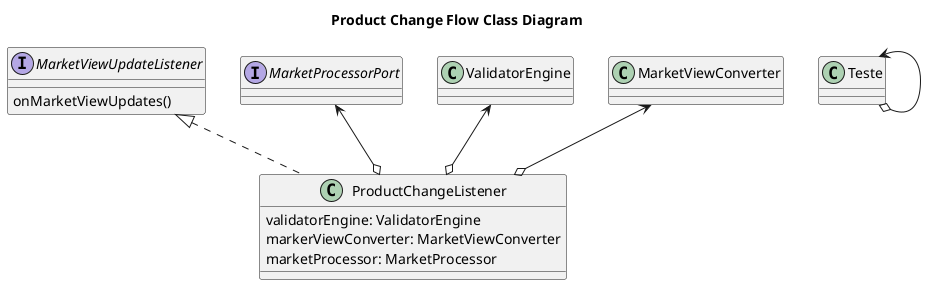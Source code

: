 @startuml
skinparam backgroundColor white

title Product Change Flow Class Diagram

class ProductChangeListener{
validatorEngine: ValidatorEngine
markerViewConverter: MarketViewConverter
marketProcessor: MarketProcessor
}

interface MarketViewUpdateListener{
onMarketViewUpdates()
}

interface MarketProcessorPort{
}

MarketViewUpdateListener <|.. ProductChangeListener
ValidatorEngine <--o ProductChangeListener
MarketViewConverter <--o ProductChangeListener
MarketProcessorPort <--o ProductChangeListener
Teste <--o Teste


@enduml